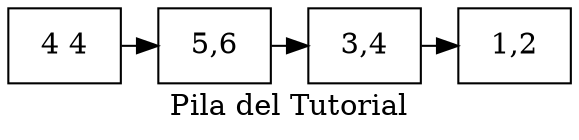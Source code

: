

digraph G {
label="Pila del Tutorial";
node [shape=box];
//agregar nodos
P1nodoZ[label="4 4"];
Ptuto0[label="5,6"];
Ptuto1[label="3,4"];
Ptuto2[label="1,2"];
//Enlazar imagenes
{rank=same;
P1nodoZ->Ptuto0->Ptuto1->Ptuto2

}
}
